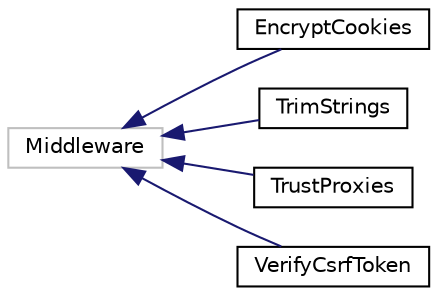 digraph "Graphical Class Hierarchy"
{
  edge [fontname="Helvetica",fontsize="10",labelfontname="Helvetica",labelfontsize="10"];
  node [fontname="Helvetica",fontsize="10",shape=record];
  rankdir="LR";
  Node20 [label="Middleware",height=0.2,width=0.4,color="grey75", fillcolor="white", style="filled"];
  Node20 -> Node0 [dir="back",color="midnightblue",fontsize="10",style="solid",fontname="Helvetica"];
  Node0 [label="EncryptCookies",height=0.2,width=0.4,color="black", fillcolor="white", style="filled",URL="$class_app_1_1_http_1_1_middleware_1_1_encrypt_cookies.html"];
  Node20 -> Node22 [dir="back",color="midnightblue",fontsize="10",style="solid",fontname="Helvetica"];
  Node22 [label="TrimStrings",height=0.2,width=0.4,color="black", fillcolor="white", style="filled",URL="$class_app_1_1_http_1_1_middleware_1_1_trim_strings.html"];
  Node20 -> Node23 [dir="back",color="midnightblue",fontsize="10",style="solid",fontname="Helvetica"];
  Node23 [label="TrustProxies",height=0.2,width=0.4,color="black", fillcolor="white", style="filled",URL="$class_app_1_1_http_1_1_middleware_1_1_trust_proxies.html"];
  Node20 -> Node24 [dir="back",color="midnightblue",fontsize="10",style="solid",fontname="Helvetica"];
  Node24 [label="VerifyCsrfToken",height=0.2,width=0.4,color="black", fillcolor="white", style="filled",URL="$class_app_1_1_http_1_1_middleware_1_1_verify_csrf_token.html"];
}
